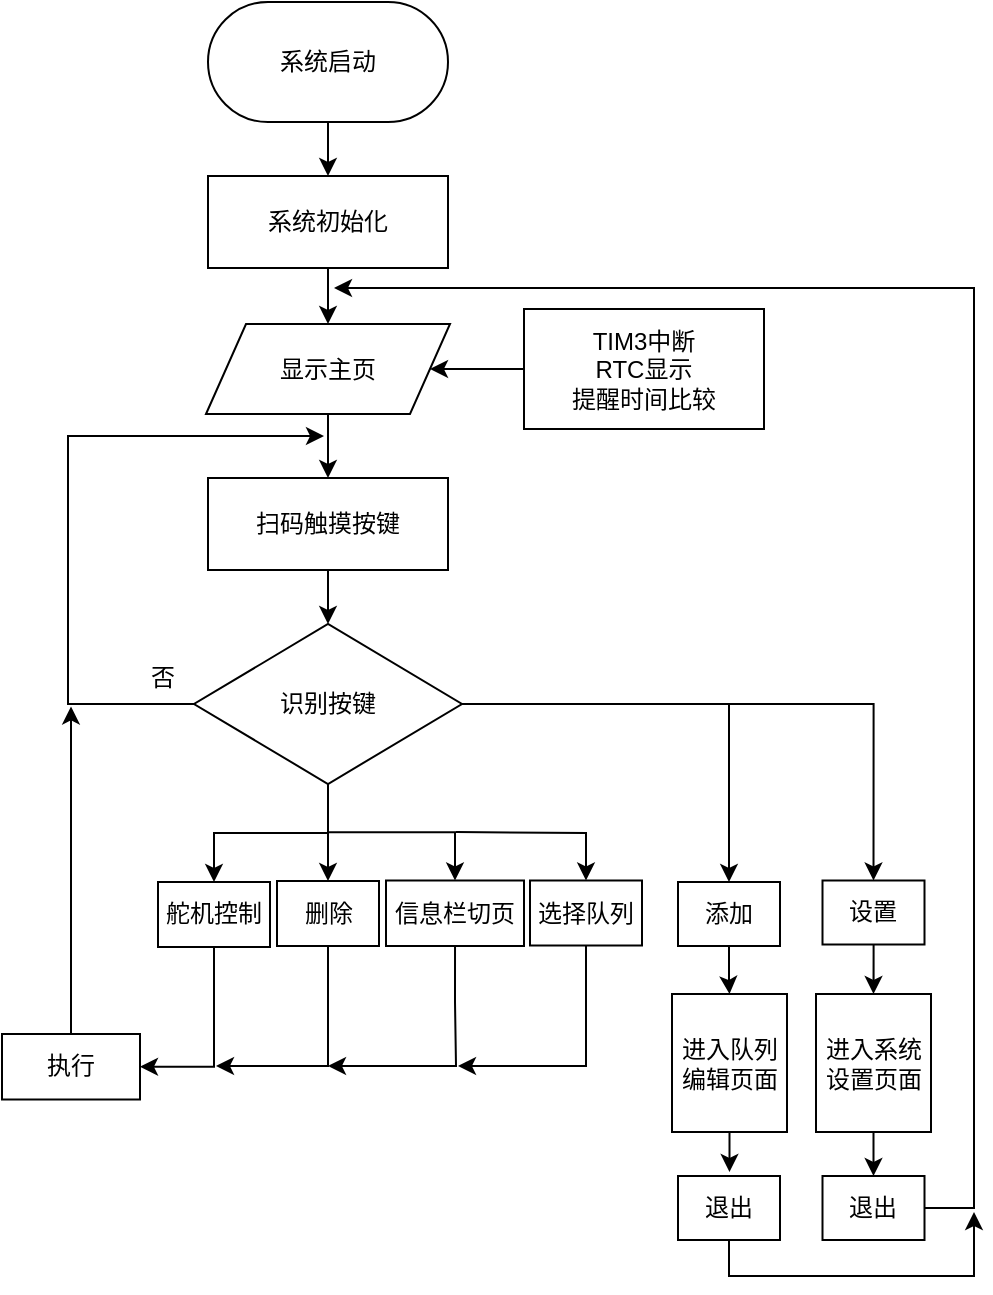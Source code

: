 <mxfile version="18.0.1" type="github">
  <diagram id="2TOMzhWKS7lc-mk19gsF" name="Page-1">
    <mxGraphModel dx="1159" dy="634" grid="0" gridSize="10" guides="1" tooltips="1" connect="1" arrows="1" fold="1" page="1" pageScale="1" pageWidth="827" pageHeight="1169" background="none" math="0" shadow="0">
      <root>
        <mxCell id="0" />
        <mxCell id="1" parent="0" />
        <mxCell id="M9SmznFxhMItXkXDwy1l-38" value="" style="edgeStyle=orthogonalEdgeStyle;rounded=0;orthogonalLoop=1;jettySize=auto;html=1;" parent="1" source="M9SmznFxhMItXkXDwy1l-36" target="M9SmznFxhMItXkXDwy1l-37" edge="1">
          <mxGeometry relative="1" as="geometry" />
        </mxCell>
        <mxCell id="M9SmznFxhMItXkXDwy1l-36" value="系统启动" style="rounded=1;whiteSpace=wrap;html=1;gradientColor=none;arcSize=50;" parent="1" vertex="1">
          <mxGeometry x="207" y="121" width="120" height="60" as="geometry" />
        </mxCell>
        <mxCell id="M9SmznFxhMItXkXDwy1l-45" style="edgeStyle=orthogonalEdgeStyle;rounded=0;orthogonalLoop=1;jettySize=auto;html=1;entryX=0.5;entryY=0;entryDx=0;entryDy=0;" parent="1" source="M9SmznFxhMItXkXDwy1l-37" target="M9SmznFxhMItXkXDwy1l-43" edge="1">
          <mxGeometry relative="1" as="geometry" />
        </mxCell>
        <mxCell id="M9SmznFxhMItXkXDwy1l-37" value="系统初始化" style="whiteSpace=wrap;html=1;rounded=1;gradientColor=none;arcSize=0;" parent="1" vertex="1">
          <mxGeometry x="207" y="208" width="120" height="46" as="geometry" />
        </mxCell>
        <mxCell id="M9SmznFxhMItXkXDwy1l-48" value="" style="edgeStyle=orthogonalEdgeStyle;rounded=0;orthogonalLoop=1;jettySize=auto;html=1;" parent="1" source="M9SmznFxhMItXkXDwy1l-41" target="M9SmznFxhMItXkXDwy1l-47" edge="1">
          <mxGeometry relative="1" as="geometry" />
        </mxCell>
        <mxCell id="M9SmznFxhMItXkXDwy1l-41" value="扫码触摸按键" style="whiteSpace=wrap;html=1;rounded=1;gradientColor=none;arcSize=0;" parent="1" vertex="1">
          <mxGeometry x="207" y="359" width="120" height="46" as="geometry" />
        </mxCell>
        <mxCell id="M9SmznFxhMItXkXDwy1l-46" value="" style="edgeStyle=orthogonalEdgeStyle;rounded=0;orthogonalLoop=1;jettySize=auto;html=1;" parent="1" source="M9SmznFxhMItXkXDwy1l-43" target="M9SmznFxhMItXkXDwy1l-41" edge="1">
          <mxGeometry relative="1" as="geometry" />
        </mxCell>
        <mxCell id="M9SmznFxhMItXkXDwy1l-43" value="显示主页" style="shape=parallelogram;perimeter=parallelogramPerimeter;whiteSpace=wrap;html=1;fixedSize=1;gradientColor=none;" parent="1" vertex="1">
          <mxGeometry x="206" y="282" width="122" height="45" as="geometry" />
        </mxCell>
        <mxCell id="M9SmznFxhMItXkXDwy1l-50" style="edgeStyle=orthogonalEdgeStyle;rounded=0;orthogonalLoop=1;jettySize=auto;html=1;" parent="1" source="M9SmznFxhMItXkXDwy1l-47" edge="1">
          <mxGeometry relative="1" as="geometry">
            <mxPoint x="265" y="338" as="targetPoint" />
            <Array as="points">
              <mxPoint x="137" y="472" />
              <mxPoint x="137" y="338" />
            </Array>
          </mxGeometry>
        </mxCell>
        <mxCell id="M9SmznFxhMItXkXDwy1l-52" style="edgeStyle=orthogonalEdgeStyle;rounded=0;orthogonalLoop=1;jettySize=auto;html=1;entryX=0.5;entryY=0;entryDx=0;entryDy=0;" parent="1" source="M9SmznFxhMItXkXDwy1l-47" target="M9SmznFxhMItXkXDwy1l-57" edge="1">
          <mxGeometry relative="1" as="geometry">
            <mxPoint x="267" y="560.833" as="targetPoint" />
          </mxGeometry>
        </mxCell>
        <mxCell id="M9SmznFxhMItXkXDwy1l-53" style="edgeStyle=orthogonalEdgeStyle;rounded=0;orthogonalLoop=1;jettySize=auto;html=1;entryX=0.5;entryY=0;entryDx=0;entryDy=0;" parent="1" source="M9SmznFxhMItXkXDwy1l-47" target="M9SmznFxhMItXkXDwy1l-58" edge="1">
          <mxGeometry relative="1" as="geometry">
            <mxPoint x="231" y="559" as="targetPoint" />
          </mxGeometry>
        </mxCell>
        <mxCell id="M9SmznFxhMItXkXDwy1l-54" style="edgeStyle=orthogonalEdgeStyle;rounded=0;orthogonalLoop=1;jettySize=auto;html=1;entryX=0.5;entryY=0;entryDx=0;entryDy=0;" parent="1" source="M9SmznFxhMItXkXDwy1l-47" target="M9SmznFxhMItXkXDwy1l-60" edge="1">
          <mxGeometry relative="1" as="geometry">
            <mxPoint x="306.667" y="558.833" as="targetPoint" />
          </mxGeometry>
        </mxCell>
        <mxCell id="M9SmznFxhMItXkXDwy1l-61" style="edgeStyle=orthogonalEdgeStyle;rounded=0;orthogonalLoop=1;jettySize=auto;html=1;entryX=0.5;entryY=0;entryDx=0;entryDy=0;" parent="1" source="M9SmznFxhMItXkXDwy1l-47" target="M9SmznFxhMItXkXDwy1l-56" edge="1">
          <mxGeometry relative="1" as="geometry">
            <mxPoint x="224.379" y="574.69" as="targetPoint" />
          </mxGeometry>
        </mxCell>
        <mxCell id="M9SmznFxhMItXkXDwy1l-63" style="edgeStyle=orthogonalEdgeStyle;rounded=0;orthogonalLoop=1;jettySize=auto;html=1;entryX=0.5;entryY=0;entryDx=0;entryDy=0;" parent="1" source="M9SmznFxhMItXkXDwy1l-47" target="M9SmznFxhMItXkXDwy1l-59" edge="1">
          <mxGeometry relative="1" as="geometry" />
        </mxCell>
        <mxCell id="M9SmznFxhMItXkXDwy1l-79" style="edgeStyle=orthogonalEdgeStyle;rounded=0;orthogonalLoop=1;jettySize=auto;html=1;entryX=0.5;entryY=0;entryDx=0;entryDy=0;" parent="1" target="M9SmznFxhMItXkXDwy1l-77" edge="1">
          <mxGeometry relative="1" as="geometry">
            <mxPoint x="331" y="536" as="sourcePoint" />
            <mxPoint x="397" y="559" as="targetPoint" />
          </mxGeometry>
        </mxCell>
        <mxCell id="M9SmznFxhMItXkXDwy1l-47" value="识别按键" style="rhombus;whiteSpace=wrap;html=1;rounded=1;gradientColor=none;arcSize=0;" parent="1" vertex="1">
          <mxGeometry x="200" y="432" width="134" height="80" as="geometry" />
        </mxCell>
        <mxCell id="M9SmznFxhMItXkXDwy1l-51" value="否" style="text;html=1;align=center;verticalAlign=middle;resizable=0;points=[];autosize=1;strokeColor=none;fillColor=none;" parent="1" vertex="1">
          <mxGeometry x="173" y="450" width="22" height="18" as="geometry" />
        </mxCell>
        <mxCell id="M9SmznFxhMItXkXDwy1l-90" style="edgeStyle=orthogonalEdgeStyle;rounded=0;orthogonalLoop=1;jettySize=auto;html=1;startArrow=none;startFill=0;" parent="1" source="M9SmznFxhMItXkXDwy1l-55" edge="1">
          <mxGeometry relative="1" as="geometry">
            <mxPoint x="467.75" y="706.125" as="targetPoint" />
          </mxGeometry>
        </mxCell>
        <mxCell id="M9SmznFxhMItXkXDwy1l-55" value="进入队列编辑页面" style="rounded=0;whiteSpace=wrap;html=1;gradientColor=none;" parent="1" vertex="1">
          <mxGeometry x="439" y="617" width="57.5" height="69" as="geometry" />
        </mxCell>
        <mxCell id="M9SmznFxhMItXkXDwy1l-64" style="edgeStyle=orthogonalEdgeStyle;rounded=0;orthogonalLoop=1;jettySize=auto;html=1;entryX=0.5;entryY=0;entryDx=0;entryDy=0;" parent="1" source="M9SmznFxhMItXkXDwy1l-56" target="M9SmznFxhMItXkXDwy1l-55" edge="1">
          <mxGeometry relative="1" as="geometry" />
        </mxCell>
        <mxCell id="M9SmznFxhMItXkXDwy1l-56" value="添加" style="rounded=0;whiteSpace=wrap;html=1;gradientColor=none;" parent="1" vertex="1">
          <mxGeometry x="442" y="561" width="51" height="32" as="geometry" />
        </mxCell>
        <mxCell id="M9SmznFxhMItXkXDwy1l-78" style="edgeStyle=orthogonalEdgeStyle;rounded=0;orthogonalLoop=1;jettySize=auto;html=1;" parent="1" source="M9SmznFxhMItXkXDwy1l-57" edge="1">
          <mxGeometry relative="1" as="geometry">
            <mxPoint x="211" y="653" as="targetPoint" />
            <Array as="points">
              <mxPoint x="267" y="653" />
            </Array>
          </mxGeometry>
        </mxCell>
        <mxCell id="M9SmznFxhMItXkXDwy1l-57" value="删除" style="rounded=0;whiteSpace=wrap;html=1;gradientColor=none;" parent="1" vertex="1">
          <mxGeometry x="241.5" y="560.5" width="51" height="32.5" as="geometry" />
        </mxCell>
        <mxCell id="M9SmznFxhMItXkXDwy1l-66" style="edgeStyle=orthogonalEdgeStyle;rounded=0;orthogonalLoop=1;jettySize=auto;html=1;entryX=0.5;entryY=0;entryDx=0;entryDy=0;" parent="1" source="M9SmznFxhMItXkXDwy1l-58" target="M9SmznFxhMItXkXDwy1l-65" edge="1">
          <mxGeometry relative="1" as="geometry" />
        </mxCell>
        <mxCell id="M9SmznFxhMItXkXDwy1l-58" value="设置" style="rounded=0;whiteSpace=wrap;html=1;gradientColor=none;" parent="1" vertex="1">
          <mxGeometry x="514.25" y="560.25" width="51" height="32" as="geometry" />
        </mxCell>
        <mxCell id="M9SmznFxhMItXkXDwy1l-71" style="edgeStyle=orthogonalEdgeStyle;rounded=0;orthogonalLoop=1;jettySize=auto;html=1;entryX=1;entryY=0.5;entryDx=0;entryDy=0;" parent="1" source="M9SmznFxhMItXkXDwy1l-59" target="M9SmznFxhMItXkXDwy1l-70" edge="1">
          <mxGeometry relative="1" as="geometry">
            <mxPoint x="210" y="654" as="targetPoint" />
            <Array as="points">
              <mxPoint x="210" y="654" />
            </Array>
          </mxGeometry>
        </mxCell>
        <mxCell id="M9SmznFxhMItXkXDwy1l-59" value="舵机控制" style="rounded=0;whiteSpace=wrap;html=1;gradientColor=none;" parent="1" vertex="1">
          <mxGeometry x="182" y="561" width="56" height="32.5" as="geometry" />
        </mxCell>
        <mxCell id="M9SmznFxhMItXkXDwy1l-80" style="edgeStyle=orthogonalEdgeStyle;rounded=0;orthogonalLoop=1;jettySize=auto;html=1;" parent="1" edge="1">
          <mxGeometry relative="1" as="geometry">
            <mxPoint x="267" y="653" as="targetPoint" />
            <mxPoint x="330.517" y="591.0" as="sourcePoint" />
            <Array as="points">
              <mxPoint x="331" y="621" />
              <mxPoint x="331" y="651" />
            </Array>
          </mxGeometry>
        </mxCell>
        <mxCell id="M9SmznFxhMItXkXDwy1l-60" value="信息栏切页" style="rounded=0;whiteSpace=wrap;html=1;gradientColor=none;" parent="1" vertex="1">
          <mxGeometry x="296" y="560.25" width="69" height="32.75" as="geometry" />
        </mxCell>
        <mxCell id="M9SmznFxhMItXkXDwy1l-92" style="edgeStyle=orthogonalEdgeStyle;rounded=0;orthogonalLoop=1;jettySize=auto;html=1;entryX=0.5;entryY=0;entryDx=0;entryDy=0;startArrow=none;startFill=0;" parent="1" source="M9SmznFxhMItXkXDwy1l-65" target="M9SmznFxhMItXkXDwy1l-91" edge="1">
          <mxGeometry relative="1" as="geometry" />
        </mxCell>
        <mxCell id="M9SmznFxhMItXkXDwy1l-65" value="进入系统设置页面" style="rounded=0;whiteSpace=wrap;html=1;gradientColor=none;" parent="1" vertex="1">
          <mxGeometry x="511" y="617" width="57.5" height="69" as="geometry" />
        </mxCell>
        <mxCell id="M9SmznFxhMItXkXDwy1l-73" style="edgeStyle=orthogonalEdgeStyle;rounded=0;orthogonalLoop=1;jettySize=auto;html=1;" parent="1" source="M9SmznFxhMItXkXDwy1l-70" edge="1">
          <mxGeometry relative="1" as="geometry">
            <mxPoint x="138.5" y="473.207" as="targetPoint" />
          </mxGeometry>
        </mxCell>
        <mxCell id="M9SmznFxhMItXkXDwy1l-70" value="执行" style="rounded=0;whiteSpace=wrap;html=1;gradientColor=none;" parent="1" vertex="1">
          <mxGeometry x="104" y="637" width="69" height="32.75" as="geometry" />
        </mxCell>
        <mxCell id="M9SmznFxhMItXkXDwy1l-81" style="edgeStyle=orthogonalEdgeStyle;rounded=0;orthogonalLoop=1;jettySize=auto;html=1;startArrow=none;startFill=0;exitX=0.5;exitY=1;exitDx=0;exitDy=0;" parent="1" source="M9SmznFxhMItXkXDwy1l-77" edge="1">
          <mxGeometry relative="1" as="geometry">
            <mxPoint x="332" y="653" as="targetPoint" />
            <mxPoint x="396.034" y="595.75" as="sourcePoint" />
            <Array as="points">
              <mxPoint x="396" y="653" />
            </Array>
          </mxGeometry>
        </mxCell>
        <mxCell id="M9SmznFxhMItXkXDwy1l-77" value="选择队列" style="rounded=0;whiteSpace=wrap;html=1;gradientColor=none;" parent="1" vertex="1">
          <mxGeometry x="368" y="560.25" width="56" height="32.5" as="geometry" />
        </mxCell>
        <mxCell id="M9SmznFxhMItXkXDwy1l-87" style="edgeStyle=orthogonalEdgeStyle;rounded=0;orthogonalLoop=1;jettySize=auto;html=1;entryX=1;entryY=0.5;entryDx=0;entryDy=0;startArrow=none;startFill=0;" parent="1" source="M9SmznFxhMItXkXDwy1l-84" target="M9SmznFxhMItXkXDwy1l-43" edge="1">
          <mxGeometry relative="1" as="geometry" />
        </mxCell>
        <mxCell id="M9SmznFxhMItXkXDwy1l-84" value="TIM3中断&lt;br&gt;RTC显示&lt;br&gt;提醒时间比较" style="rounded=0;whiteSpace=wrap;html=1;gradientColor=none;" parent="1" vertex="1">
          <mxGeometry x="365" y="274.5" width="120" height="60" as="geometry" />
        </mxCell>
        <mxCell id="M9SmznFxhMItXkXDwy1l-95" style="edgeStyle=elbowEdgeStyle;rounded=0;orthogonalLoop=1;jettySize=auto;html=1;startArrow=none;startFill=0;elbow=vertical;" parent="1" source="M9SmznFxhMItXkXDwy1l-89" edge="1">
          <mxGeometry relative="1" as="geometry">
            <mxPoint x="590" y="726" as="targetPoint" />
            <Array as="points">
              <mxPoint x="664" y="758" />
              <mxPoint x="571" y="758" />
            </Array>
          </mxGeometry>
        </mxCell>
        <mxCell id="M9SmznFxhMItXkXDwy1l-89" value="退出" style="rounded=0;whiteSpace=wrap;html=1;gradientColor=none;" parent="1" vertex="1">
          <mxGeometry x="442" y="708" width="51" height="32" as="geometry" />
        </mxCell>
        <mxCell id="M9SmznFxhMItXkXDwy1l-94" style="edgeStyle=orthogonalEdgeStyle;rounded=0;orthogonalLoop=1;jettySize=auto;html=1;startArrow=none;startFill=0;" parent="1" source="M9SmznFxhMItXkXDwy1l-91" edge="1">
          <mxGeometry relative="1" as="geometry">
            <mxPoint x="270" y="264" as="targetPoint" />
            <Array as="points">
              <mxPoint x="590" y="724" />
              <mxPoint x="590" y="264" />
            </Array>
          </mxGeometry>
        </mxCell>
        <mxCell id="M9SmznFxhMItXkXDwy1l-91" value="退出" style="rounded=0;whiteSpace=wrap;html=1;gradientColor=none;" parent="1" vertex="1">
          <mxGeometry x="514.25" y="708" width="51" height="32" as="geometry" />
        </mxCell>
      </root>
    </mxGraphModel>
  </diagram>
</mxfile>
